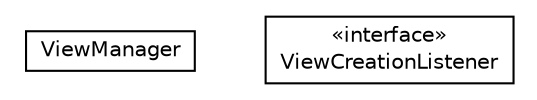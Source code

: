 #!/usr/local/bin/dot
#
# Class diagram 
# Generated by UMLGraph version R5_6-24-gf6e263 (http://www.umlgraph.org/)
#

digraph G {
	edge [fontname="Helvetica",fontsize=10,labelfontname="Helvetica",labelfontsize=10];
	node [fontname="Helvetica",fontsize=10,shape=plaintext];
	nodesep=0.25;
	ranksep=0.5;
	// com.orientechnologies.orient.core.db.viewmanager.ViewManager
	c110732 [label=<<table title="com.orientechnologies.orient.core.db.viewmanager.ViewManager" border="0" cellborder="1" cellspacing="0" cellpadding="2" port="p" href="./ViewManager.html">
		<tr><td><table border="0" cellspacing="0" cellpadding="1">
<tr><td align="center" balign="center"> ViewManager </td></tr>
		</table></td></tr>
		</table>>, URL="./ViewManager.html", fontname="Helvetica", fontcolor="black", fontsize=10.0];
	// com.orientechnologies.orient.core.db.viewmanager.ViewCreationListener
	c110733 [label=<<table title="com.orientechnologies.orient.core.db.viewmanager.ViewCreationListener" border="0" cellborder="1" cellspacing="0" cellpadding="2" port="p" href="./ViewCreationListener.html">
		<tr><td><table border="0" cellspacing="0" cellpadding="1">
<tr><td align="center" balign="center"> &#171;interface&#187; </td></tr>
<tr><td align="center" balign="center"> ViewCreationListener </td></tr>
		</table></td></tr>
		</table>>, URL="./ViewCreationListener.html", fontname="Helvetica", fontcolor="black", fontsize=10.0];
}

